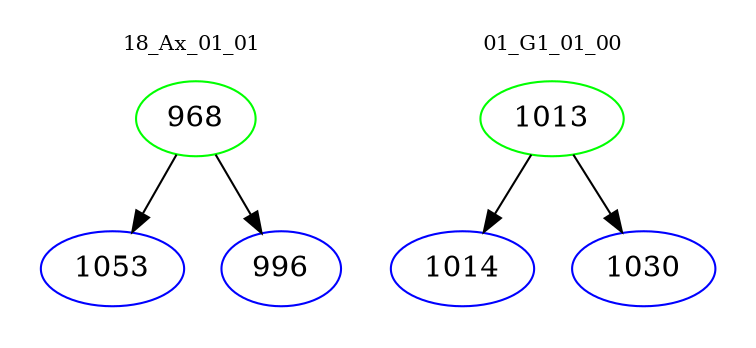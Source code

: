 digraph{
subgraph cluster_0 {
color = white
label = "18_Ax_01_01";
fontsize=10;
T0_968 [label="968", color="green"]
T0_968 -> T0_1053 [color="black"]
T0_1053 [label="1053", color="blue"]
T0_968 -> T0_996 [color="black"]
T0_996 [label="996", color="blue"]
}
subgraph cluster_1 {
color = white
label = "01_G1_01_00";
fontsize=10;
T1_1013 [label="1013", color="green"]
T1_1013 -> T1_1014 [color="black"]
T1_1014 [label="1014", color="blue"]
T1_1013 -> T1_1030 [color="black"]
T1_1030 [label="1030", color="blue"]
}
}
